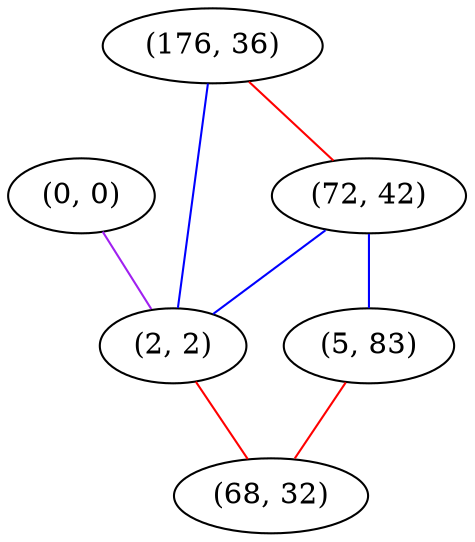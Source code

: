 graph "" {
"(0, 0)";
"(176, 36)";
"(72, 42)";
"(5, 83)";
"(2, 2)";
"(68, 32)";
"(0, 0)" -- "(2, 2)"  [color=purple, key=0, weight=4];
"(176, 36)" -- "(72, 42)"  [color=red, key=0, weight=1];
"(176, 36)" -- "(2, 2)"  [color=blue, key=0, weight=3];
"(72, 42)" -- "(2, 2)"  [color=blue, key=0, weight=3];
"(72, 42)" -- "(5, 83)"  [color=blue, key=0, weight=3];
"(5, 83)" -- "(68, 32)"  [color=red, key=0, weight=1];
"(2, 2)" -- "(68, 32)"  [color=red, key=0, weight=1];
}
